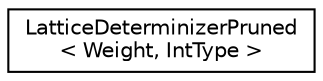 digraph "Graphical Class Hierarchy"
{
  edge [fontname="Helvetica",fontsize="10",labelfontname="Helvetica",labelfontsize="10"];
  node [fontname="Helvetica",fontsize="10",shape=record];
  rankdir="LR";
  Node0 [label="LatticeDeterminizerPruned\l\< Weight, IntType \>",height=0.2,width=0.4,color="black", fillcolor="white", style="filled",URL="$classfst_1_1LatticeDeterminizerPruned.html"];
}
